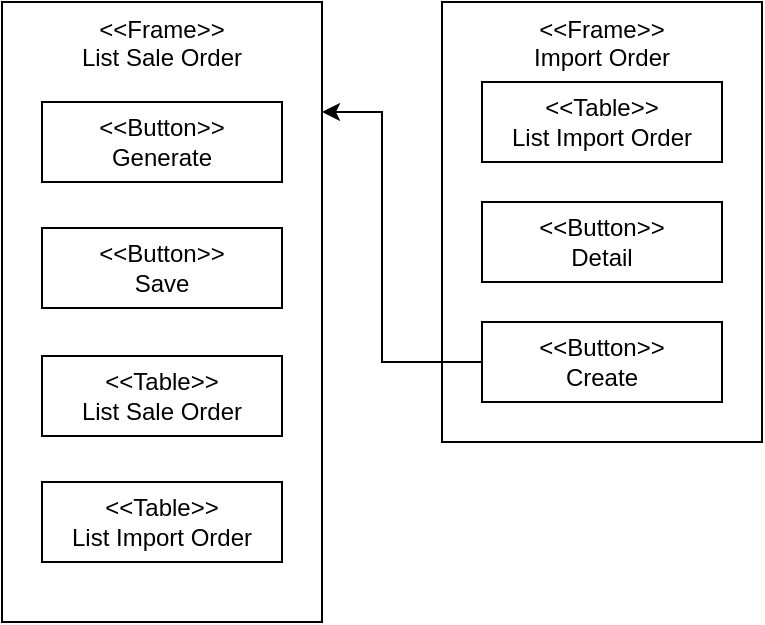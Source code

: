 <mxfile version="13.0.3" type="device"><diagram id="RbPQGI98I1vQBzoGhJew" name="Page-1"><mxGraphModel dx="899" dy="680" grid="1" gridSize="10" guides="1" tooltips="1" connect="1" arrows="1" fold="1" page="1" pageScale="1" pageWidth="1100" pageHeight="850" math="0" shadow="0"><root><mxCell id="0"/><mxCell id="1" parent="0"/><mxCell id="G8URKfGWb5oLBEIxS6wZ-1" value="&amp;lt;&amp;lt;Frame&amp;gt;&amp;gt;&lt;br&gt;Import Order" style="rounded=0;whiteSpace=wrap;html=1;verticalAlign=top;" parent="1" vertex="1"><mxGeometry x="520" y="140" width="160" height="220" as="geometry"/></mxCell><mxCell id="G8URKfGWb5oLBEIxS6wZ-2" value="&amp;lt;&amp;lt;Table&amp;gt;&amp;gt;&lt;br&gt;List Import Order" style="rounded=0;whiteSpace=wrap;html=1;" parent="1" vertex="1"><mxGeometry x="540" y="180" width="120" height="40" as="geometry"/></mxCell><mxCell id="G8URKfGWb5oLBEIxS6wZ-4" value="&amp;lt;&amp;lt;Button&amp;gt;&amp;gt;&lt;br&gt;Detail" style="rounded=0;whiteSpace=wrap;html=1;" parent="1" vertex="1"><mxGeometry x="540" y="240" width="120" height="40" as="geometry"/></mxCell><mxCell id="TTNC8M7T6D4qCabCeTEb-12" style="edgeStyle=orthogonalEdgeStyle;rounded=0;orthogonalLoop=1;jettySize=auto;html=1;" parent="1" source="TTNC8M7T6D4qCabCeTEb-9" target="TTNC8M7T6D4qCabCeTEb-10" edge="1"><mxGeometry relative="1" as="geometry"><Array as="points"><mxPoint x="490" y="320"/><mxPoint x="490" y="195"/></Array></mxGeometry></mxCell><mxCell id="TTNC8M7T6D4qCabCeTEb-9" value="&amp;lt;&amp;lt;Button&amp;gt;&amp;gt;&lt;br&gt;Create" style="rounded=0;whiteSpace=wrap;html=1;" parent="1" vertex="1"><mxGeometry x="540" y="300" width="120" height="40" as="geometry"/></mxCell><mxCell id="TTNC8M7T6D4qCabCeTEb-10" value="&amp;lt;&amp;lt;Frame&amp;gt;&amp;gt;&lt;br&gt;List Sale Order" style="rounded=0;whiteSpace=wrap;html=1;verticalAlign=top;" parent="1" vertex="1"><mxGeometry x="300" y="140" width="160" height="310" as="geometry"/></mxCell><mxCell id="TTNC8M7T6D4qCabCeTEb-13" value="&amp;lt;&amp;lt;Button&amp;gt;&amp;gt;&lt;br&gt;Generate" style="rounded=0;whiteSpace=wrap;html=1;" parent="1" vertex="1"><mxGeometry x="320" y="190" width="120" height="40" as="geometry"/></mxCell><mxCell id="TTNC8M7T6D4qCabCeTEb-17" value="&amp;lt;&amp;lt;Table&amp;gt;&amp;gt;&lt;br&gt;List Sale Order" style="rounded=0;whiteSpace=wrap;html=1;" parent="1" vertex="1"><mxGeometry x="320" y="317" width="120" height="40" as="geometry"/></mxCell><mxCell id="TTNC8M7T6D4qCabCeTEb-18" value="&amp;lt;&amp;lt;Button&amp;gt;&amp;gt;&lt;br&gt;Save" style="rounded=0;whiteSpace=wrap;html=1;" parent="1" vertex="1"><mxGeometry x="320" y="253" width="120" height="40" as="geometry"/></mxCell><mxCell id="mAyRi03YYcNEgYWYv-dX-1" value="&amp;lt;&amp;lt;Table&amp;gt;&amp;gt;&lt;br&gt;List Import Order" style="rounded=0;whiteSpace=wrap;html=1;" vertex="1" parent="1"><mxGeometry x="320" y="380" width="120" height="40" as="geometry"/></mxCell></root></mxGraphModel></diagram></mxfile>